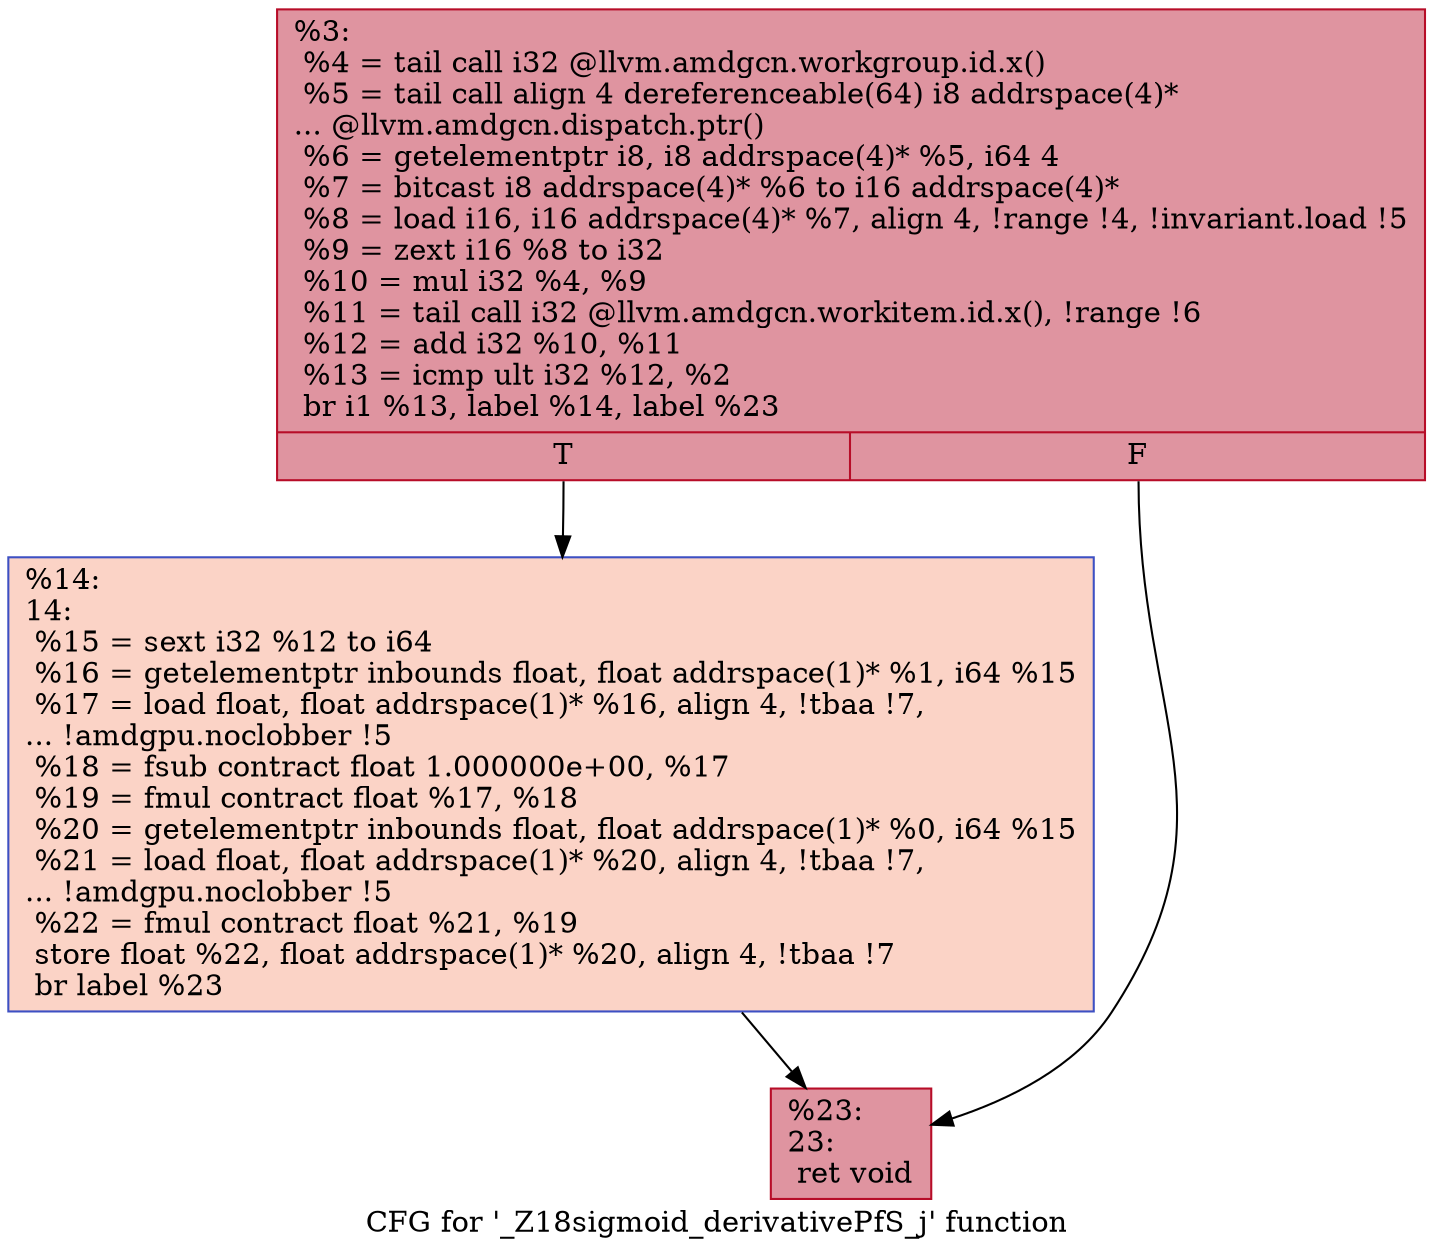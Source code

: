 digraph "CFG for '_Z18sigmoid_derivativePfS_j' function" {
	label="CFG for '_Z18sigmoid_derivativePfS_j' function";

	Node0x50490c0 [shape=record,color="#b70d28ff", style=filled, fillcolor="#b70d2870",label="{%3:\l  %4 = tail call i32 @llvm.amdgcn.workgroup.id.x()\l  %5 = tail call align 4 dereferenceable(64) i8 addrspace(4)*\l... @llvm.amdgcn.dispatch.ptr()\l  %6 = getelementptr i8, i8 addrspace(4)* %5, i64 4\l  %7 = bitcast i8 addrspace(4)* %6 to i16 addrspace(4)*\l  %8 = load i16, i16 addrspace(4)* %7, align 4, !range !4, !invariant.load !5\l  %9 = zext i16 %8 to i32\l  %10 = mul i32 %4, %9\l  %11 = tail call i32 @llvm.amdgcn.workitem.id.x(), !range !6\l  %12 = add i32 %10, %11\l  %13 = icmp ult i32 %12, %2\l  br i1 %13, label %14, label %23\l|{<s0>T|<s1>F}}"];
	Node0x50490c0:s0 -> Node0x504afc0;
	Node0x50490c0:s1 -> Node0x504b050;
	Node0x504afc0 [shape=record,color="#3d50c3ff", style=filled, fillcolor="#f59c7d70",label="{%14:\l14:                                               \l  %15 = sext i32 %12 to i64\l  %16 = getelementptr inbounds float, float addrspace(1)* %1, i64 %15\l  %17 = load float, float addrspace(1)* %16, align 4, !tbaa !7,\l... !amdgpu.noclobber !5\l  %18 = fsub contract float 1.000000e+00, %17\l  %19 = fmul contract float %17, %18\l  %20 = getelementptr inbounds float, float addrspace(1)* %0, i64 %15\l  %21 = load float, float addrspace(1)* %20, align 4, !tbaa !7,\l... !amdgpu.noclobber !5\l  %22 = fmul contract float %21, %19\l  store float %22, float addrspace(1)* %20, align 4, !tbaa !7\l  br label %23\l}"];
	Node0x504afc0 -> Node0x504b050;
	Node0x504b050 [shape=record,color="#b70d28ff", style=filled, fillcolor="#b70d2870",label="{%23:\l23:                                               \l  ret void\l}"];
}
